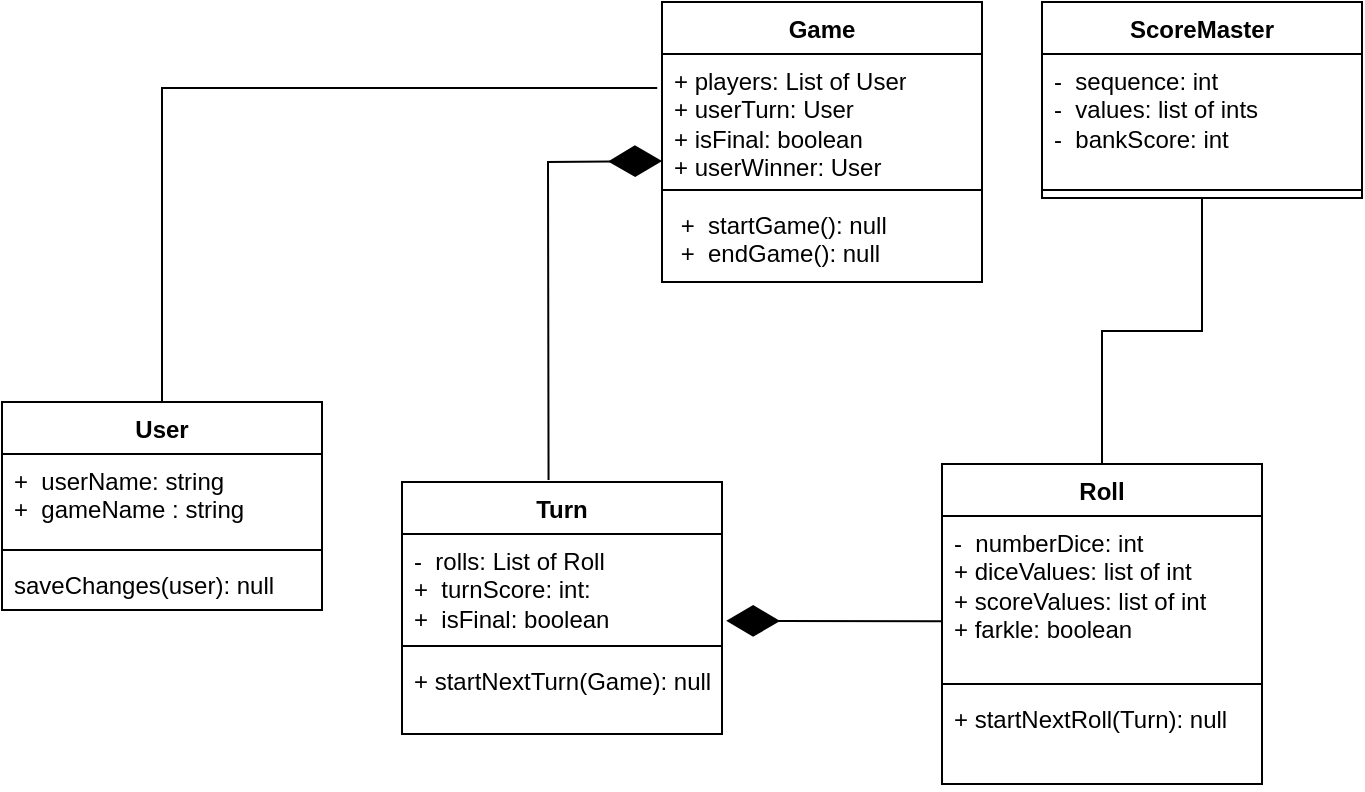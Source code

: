 <mxfile version="26.0.15">
  <diagram id="peEkl4aIgAbrXeQ6plFa" name="Page-1">
    <mxGraphModel dx="1050" dy="562" grid="1" gridSize="10" guides="1" tooltips="1" connect="1" arrows="1" fold="1" page="1" pageScale="1" pageWidth="850" pageHeight="1100" math="0" shadow="0">
      <root>
        <mxCell id="0" />
        <mxCell id="1" parent="0" />
        <mxCell id="Hqp2iDPqweFUYbqCkUHq-1" value="Turn" style="swimlane;fontStyle=1;align=center;verticalAlign=top;childLayout=stackLayout;horizontal=1;startSize=26;horizontalStack=0;resizeParent=1;resizeParentMax=0;resizeLast=0;collapsible=1;marginBottom=0;whiteSpace=wrap;html=1;" parent="1" vertex="1">
          <mxGeometry x="340" y="260" width="160" height="126" as="geometry" />
        </mxCell>
        <mxCell id="Hqp2iDPqweFUYbqCkUHq-2" value="-&amp;nbsp; rolls: List of Roll&lt;div&gt;+&amp;nbsp; turnScore: int:&lt;/div&gt;&lt;div&gt;+&amp;nbsp; isFinal: boolean&lt;/div&gt;" style="text;strokeColor=none;fillColor=none;align=left;verticalAlign=top;spacingLeft=4;spacingRight=4;overflow=hidden;rotatable=0;points=[[0,0.5],[1,0.5]];portConstraint=eastwest;whiteSpace=wrap;html=1;" parent="Hqp2iDPqweFUYbqCkUHq-1" vertex="1">
          <mxGeometry y="26" width="160" height="52" as="geometry" />
        </mxCell>
        <mxCell id="Hqp2iDPqweFUYbqCkUHq-3" value="" style="line;strokeWidth=1;fillColor=none;align=left;verticalAlign=middle;spacingTop=-1;spacingLeft=3;spacingRight=3;rotatable=0;labelPosition=right;points=[];portConstraint=eastwest;strokeColor=inherit;" parent="Hqp2iDPqweFUYbqCkUHq-1" vertex="1">
          <mxGeometry y="78" width="160" height="8" as="geometry" />
        </mxCell>
        <mxCell id="cb0f6lu0sOfG4pyCu2vx-6" value="&lt;div&gt;+ startNextTurn(Game): null&lt;/div&gt;" style="text;strokeColor=none;fillColor=none;align=left;verticalAlign=top;spacingLeft=4;spacingRight=4;overflow=hidden;rotatable=0;points=[[0,0.5],[1,0.5]];portConstraint=eastwest;whiteSpace=wrap;html=1;" parent="Hqp2iDPqweFUYbqCkUHq-1" vertex="1">
          <mxGeometry y="86" width="160" height="40" as="geometry" />
        </mxCell>
        <mxCell id="Hqp2iDPqweFUYbqCkUHq-13" value="User" style="swimlane;fontStyle=1;align=center;verticalAlign=top;childLayout=stackLayout;horizontal=1;startSize=26;horizontalStack=0;resizeParent=1;resizeParentMax=0;resizeLast=0;collapsible=1;marginBottom=0;whiteSpace=wrap;html=1;" parent="1" vertex="1">
          <mxGeometry x="140" y="220" width="160" height="104" as="geometry" />
        </mxCell>
        <mxCell id="Hqp2iDPqweFUYbqCkUHq-14" value="+&amp;nbsp; userName: string&lt;div&gt;+&amp;nbsp; gameName : string&lt;br&gt;&lt;div&gt;&lt;br&gt;&lt;/div&gt;&lt;/div&gt;" style="text;strokeColor=none;fillColor=none;align=left;verticalAlign=top;spacingLeft=4;spacingRight=4;overflow=hidden;rotatable=0;points=[[0,0.5],[1,0.5]];portConstraint=eastwest;whiteSpace=wrap;html=1;" parent="Hqp2iDPqweFUYbqCkUHq-13" vertex="1">
          <mxGeometry y="26" width="160" height="44" as="geometry" />
        </mxCell>
        <mxCell id="Hqp2iDPqweFUYbqCkUHq-15" value="" style="line;strokeWidth=1;fillColor=none;align=left;verticalAlign=middle;spacingTop=-1;spacingLeft=3;spacingRight=3;rotatable=0;labelPosition=right;points=[];portConstraint=eastwest;strokeColor=inherit;" parent="Hqp2iDPqweFUYbqCkUHq-13" vertex="1">
          <mxGeometry y="70" width="160" height="8" as="geometry" />
        </mxCell>
        <mxCell id="Hqp2iDPqweFUYbqCkUHq-16" value="saveChanges(user): null" style="text;strokeColor=none;fillColor=none;align=left;verticalAlign=top;spacingLeft=4;spacingRight=4;overflow=hidden;rotatable=0;points=[[0,0.5],[1,0.5]];portConstraint=eastwest;whiteSpace=wrap;html=1;" parent="Hqp2iDPqweFUYbqCkUHq-13" vertex="1">
          <mxGeometry y="78" width="160" height="26" as="geometry" />
        </mxCell>
        <mxCell id="Hqp2iDPqweFUYbqCkUHq-17" value="Roll" style="swimlane;fontStyle=1;align=center;verticalAlign=top;childLayout=stackLayout;horizontal=1;startSize=26;horizontalStack=0;resizeParent=1;resizeParentMax=0;resizeLast=0;collapsible=1;marginBottom=0;whiteSpace=wrap;html=1;" parent="1" vertex="1">
          <mxGeometry x="610" y="251" width="160" height="160" as="geometry" />
        </mxCell>
        <mxCell id="Hqp2iDPqweFUYbqCkUHq-18" value="&lt;div&gt;-&amp;nbsp; numberDice: int&lt;/div&gt;+ diceValues: list of int&lt;div&gt;+ scoreValues: list of int&lt;/div&gt;&lt;div&gt;&lt;span style=&quot;background-color: transparent; color: light-dark(rgb(0, 0, 0), rgb(255, 255, 255));&quot;&gt;+ farkle: boolean&lt;/span&gt;&lt;/div&gt;" style="text;strokeColor=none;fillColor=none;align=left;verticalAlign=top;spacingLeft=4;spacingRight=4;overflow=hidden;rotatable=0;points=[[0,0.5],[1,0.5]];portConstraint=eastwest;whiteSpace=wrap;html=1;" parent="Hqp2iDPqweFUYbqCkUHq-17" vertex="1">
          <mxGeometry y="26" width="160" height="80" as="geometry" />
        </mxCell>
        <mxCell id="Hqp2iDPqweFUYbqCkUHq-19" value="" style="line;strokeWidth=1;fillColor=none;align=left;verticalAlign=middle;spacingTop=-1;spacingLeft=3;spacingRight=3;rotatable=0;labelPosition=right;points=[];portConstraint=eastwest;strokeColor=inherit;" parent="Hqp2iDPqweFUYbqCkUHq-17" vertex="1">
          <mxGeometry y="106" width="160" height="8" as="geometry" />
        </mxCell>
        <mxCell id="Hqp2iDPqweFUYbqCkUHq-20" value="+ startNextRoll(Turn): null&lt;div&gt;&lt;div&gt;&lt;br&gt;&lt;/div&gt;&lt;/div&gt;" style="text;strokeColor=none;fillColor=none;align=left;verticalAlign=top;spacingLeft=4;spacingRight=4;overflow=hidden;rotatable=0;points=[[0,0.5],[1,0.5]];portConstraint=eastwest;whiteSpace=wrap;html=1;" parent="Hqp2iDPqweFUYbqCkUHq-17" vertex="1">
          <mxGeometry y="114" width="160" height="46" as="geometry" />
        </mxCell>
        <mxCell id="Hqp2iDPqweFUYbqCkUHq-21" value="Game" style="swimlane;fontStyle=1;align=center;verticalAlign=top;childLayout=stackLayout;horizontal=1;startSize=26;horizontalStack=0;resizeParent=1;resizeParentMax=0;resizeLast=0;collapsible=1;marginBottom=0;whiteSpace=wrap;html=1;" parent="1" vertex="1">
          <mxGeometry x="470" y="20" width="160" height="140" as="geometry" />
        </mxCell>
        <mxCell id="Hqp2iDPqweFUYbqCkUHq-22" value="+ players: List of User&lt;div&gt;+ userTurn: User&lt;/div&gt;&lt;div&gt;+ isFinal: boolean&lt;/div&gt;&lt;div&gt;+ userWinner: User&lt;/div&gt;&lt;div&gt;&lt;br&gt;&lt;div&gt;&lt;br&gt;&lt;/div&gt;&lt;/div&gt;" style="text;strokeColor=none;fillColor=none;align=left;verticalAlign=top;spacingLeft=4;spacingRight=4;overflow=hidden;rotatable=0;points=[[0,0.5],[1,0.5]];portConstraint=eastwest;whiteSpace=wrap;html=1;" parent="Hqp2iDPqweFUYbqCkUHq-21" vertex="1">
          <mxGeometry y="26" width="160" height="64" as="geometry" />
        </mxCell>
        <mxCell id="cb0f6lu0sOfG4pyCu2vx-16" value="" style="endArrow=diamondThin;endFill=1;endSize=24;html=1;rounded=0;entryX=1.013;entryY=0.835;entryDx=0;entryDy=0;entryPerimeter=0;exitX=0.458;exitY=-0.008;exitDx=0;exitDy=0;exitPerimeter=0;" parent="Hqp2iDPqweFUYbqCkUHq-21" source="Hqp2iDPqweFUYbqCkUHq-1" edge="1">
          <mxGeometry width="160" relative="1" as="geometry">
            <mxPoint x="108" y="79.5" as="sourcePoint" />
            <mxPoint y="79.5" as="targetPoint" />
            <Array as="points">
              <mxPoint x="-57" y="80" />
            </Array>
          </mxGeometry>
        </mxCell>
        <mxCell id="Hqp2iDPqweFUYbqCkUHq-23" value="" style="line;strokeWidth=1;fillColor=none;align=left;verticalAlign=middle;spacingTop=-1;spacingLeft=3;spacingRight=3;rotatable=0;labelPosition=right;points=[];portConstraint=eastwest;strokeColor=inherit;" parent="Hqp2iDPqweFUYbqCkUHq-21" vertex="1">
          <mxGeometry y="90" width="160" height="8" as="geometry" />
        </mxCell>
        <mxCell id="Hqp2iDPqweFUYbqCkUHq-24" value="&amp;nbsp;+&amp;nbsp; startGame(): null&lt;div&gt;&amp;nbsp;+&amp;nbsp; endGame(): null&lt;/div&gt;" style="text;strokeColor=none;fillColor=none;align=left;verticalAlign=top;spacingLeft=4;spacingRight=4;overflow=hidden;rotatable=0;points=[[0,0.5],[1,0.5]];portConstraint=eastwest;whiteSpace=wrap;html=1;" parent="Hqp2iDPqweFUYbqCkUHq-21" vertex="1">
          <mxGeometry y="98" width="160" height="42" as="geometry" />
        </mxCell>
        <mxCell id="cb0f6lu0sOfG4pyCu2vx-7" value="ScoreMaster" style="swimlane;fontStyle=1;align=center;verticalAlign=top;childLayout=stackLayout;horizontal=1;startSize=26;horizontalStack=0;resizeParent=1;resizeParentMax=0;resizeLast=0;collapsible=1;marginBottom=0;whiteSpace=wrap;html=1;" parent="1" vertex="1">
          <mxGeometry x="660" y="20" width="160" height="98" as="geometry" />
        </mxCell>
        <mxCell id="cb0f6lu0sOfG4pyCu2vx-8" value="&lt;div&gt;-&amp;nbsp; sequence: int&lt;/div&gt;&lt;div&gt;-&amp;nbsp; values: list of ints&lt;/div&gt;&lt;div&gt;-&amp;nbsp; bankScore: int&lt;/div&gt;" style="text;strokeColor=none;fillColor=none;align=left;verticalAlign=top;spacingLeft=4;spacingRight=4;overflow=hidden;rotatable=0;points=[[0,0.5],[1,0.5]];portConstraint=eastwest;whiteSpace=wrap;html=1;" parent="cb0f6lu0sOfG4pyCu2vx-7" vertex="1">
          <mxGeometry y="26" width="160" height="64" as="geometry" />
        </mxCell>
        <mxCell id="cb0f6lu0sOfG4pyCu2vx-9" value="" style="line;strokeWidth=1;fillColor=none;align=left;verticalAlign=middle;spacingTop=-1;spacingLeft=3;spacingRight=3;rotatable=0;labelPosition=right;points=[];portConstraint=eastwest;strokeColor=inherit;" parent="cb0f6lu0sOfG4pyCu2vx-7" vertex="1">
          <mxGeometry y="90" width="160" height="8" as="geometry" />
        </mxCell>
        <mxCell id="cb0f6lu0sOfG4pyCu2vx-15" value="" style="endArrow=diamondThin;endFill=1;endSize=24;html=1;rounded=0;entryX=1.013;entryY=0.835;entryDx=0;entryDy=0;entryPerimeter=0;exitX=0;exitY=0.658;exitDx=0;exitDy=0;exitPerimeter=0;" parent="1" source="Hqp2iDPqweFUYbqCkUHq-18" target="Hqp2iDPqweFUYbqCkUHq-2" edge="1">
          <mxGeometry width="160" relative="1" as="geometry">
            <mxPoint x="340" y="130" as="sourcePoint" />
            <mxPoint x="500" y="130" as="targetPoint" />
          </mxGeometry>
        </mxCell>
        <mxCell id="cb0f6lu0sOfG4pyCu2vx-17" value="" style="endArrow=none;html=1;edgeStyle=orthogonalEdgeStyle;rounded=0;entryX=-0.015;entryY=0.266;entryDx=0;entryDy=0;entryPerimeter=0;exitX=0.5;exitY=0;exitDx=0;exitDy=0;" parent="1" source="Hqp2iDPqweFUYbqCkUHq-13" target="Hqp2iDPqweFUYbqCkUHq-22" edge="1">
          <mxGeometry relative="1" as="geometry">
            <mxPoint x="340" y="130" as="sourcePoint" />
            <mxPoint x="500" y="130" as="targetPoint" />
          </mxGeometry>
        </mxCell>
        <mxCell id="cb0f6lu0sOfG4pyCu2vx-20" value="" style="endArrow=none;html=1;edgeStyle=orthogonalEdgeStyle;rounded=0;entryX=0.5;entryY=0;entryDx=0;entryDy=0;exitX=0.5;exitY=1;exitDx=0;exitDy=0;" parent="1" source="cb0f6lu0sOfG4pyCu2vx-7" target="Hqp2iDPqweFUYbqCkUHq-17" edge="1">
          <mxGeometry relative="1" as="geometry">
            <mxPoint x="730" y="140" as="sourcePoint" />
            <mxPoint x="500" y="130" as="targetPoint" />
          </mxGeometry>
        </mxCell>
      </root>
    </mxGraphModel>
  </diagram>
</mxfile>
